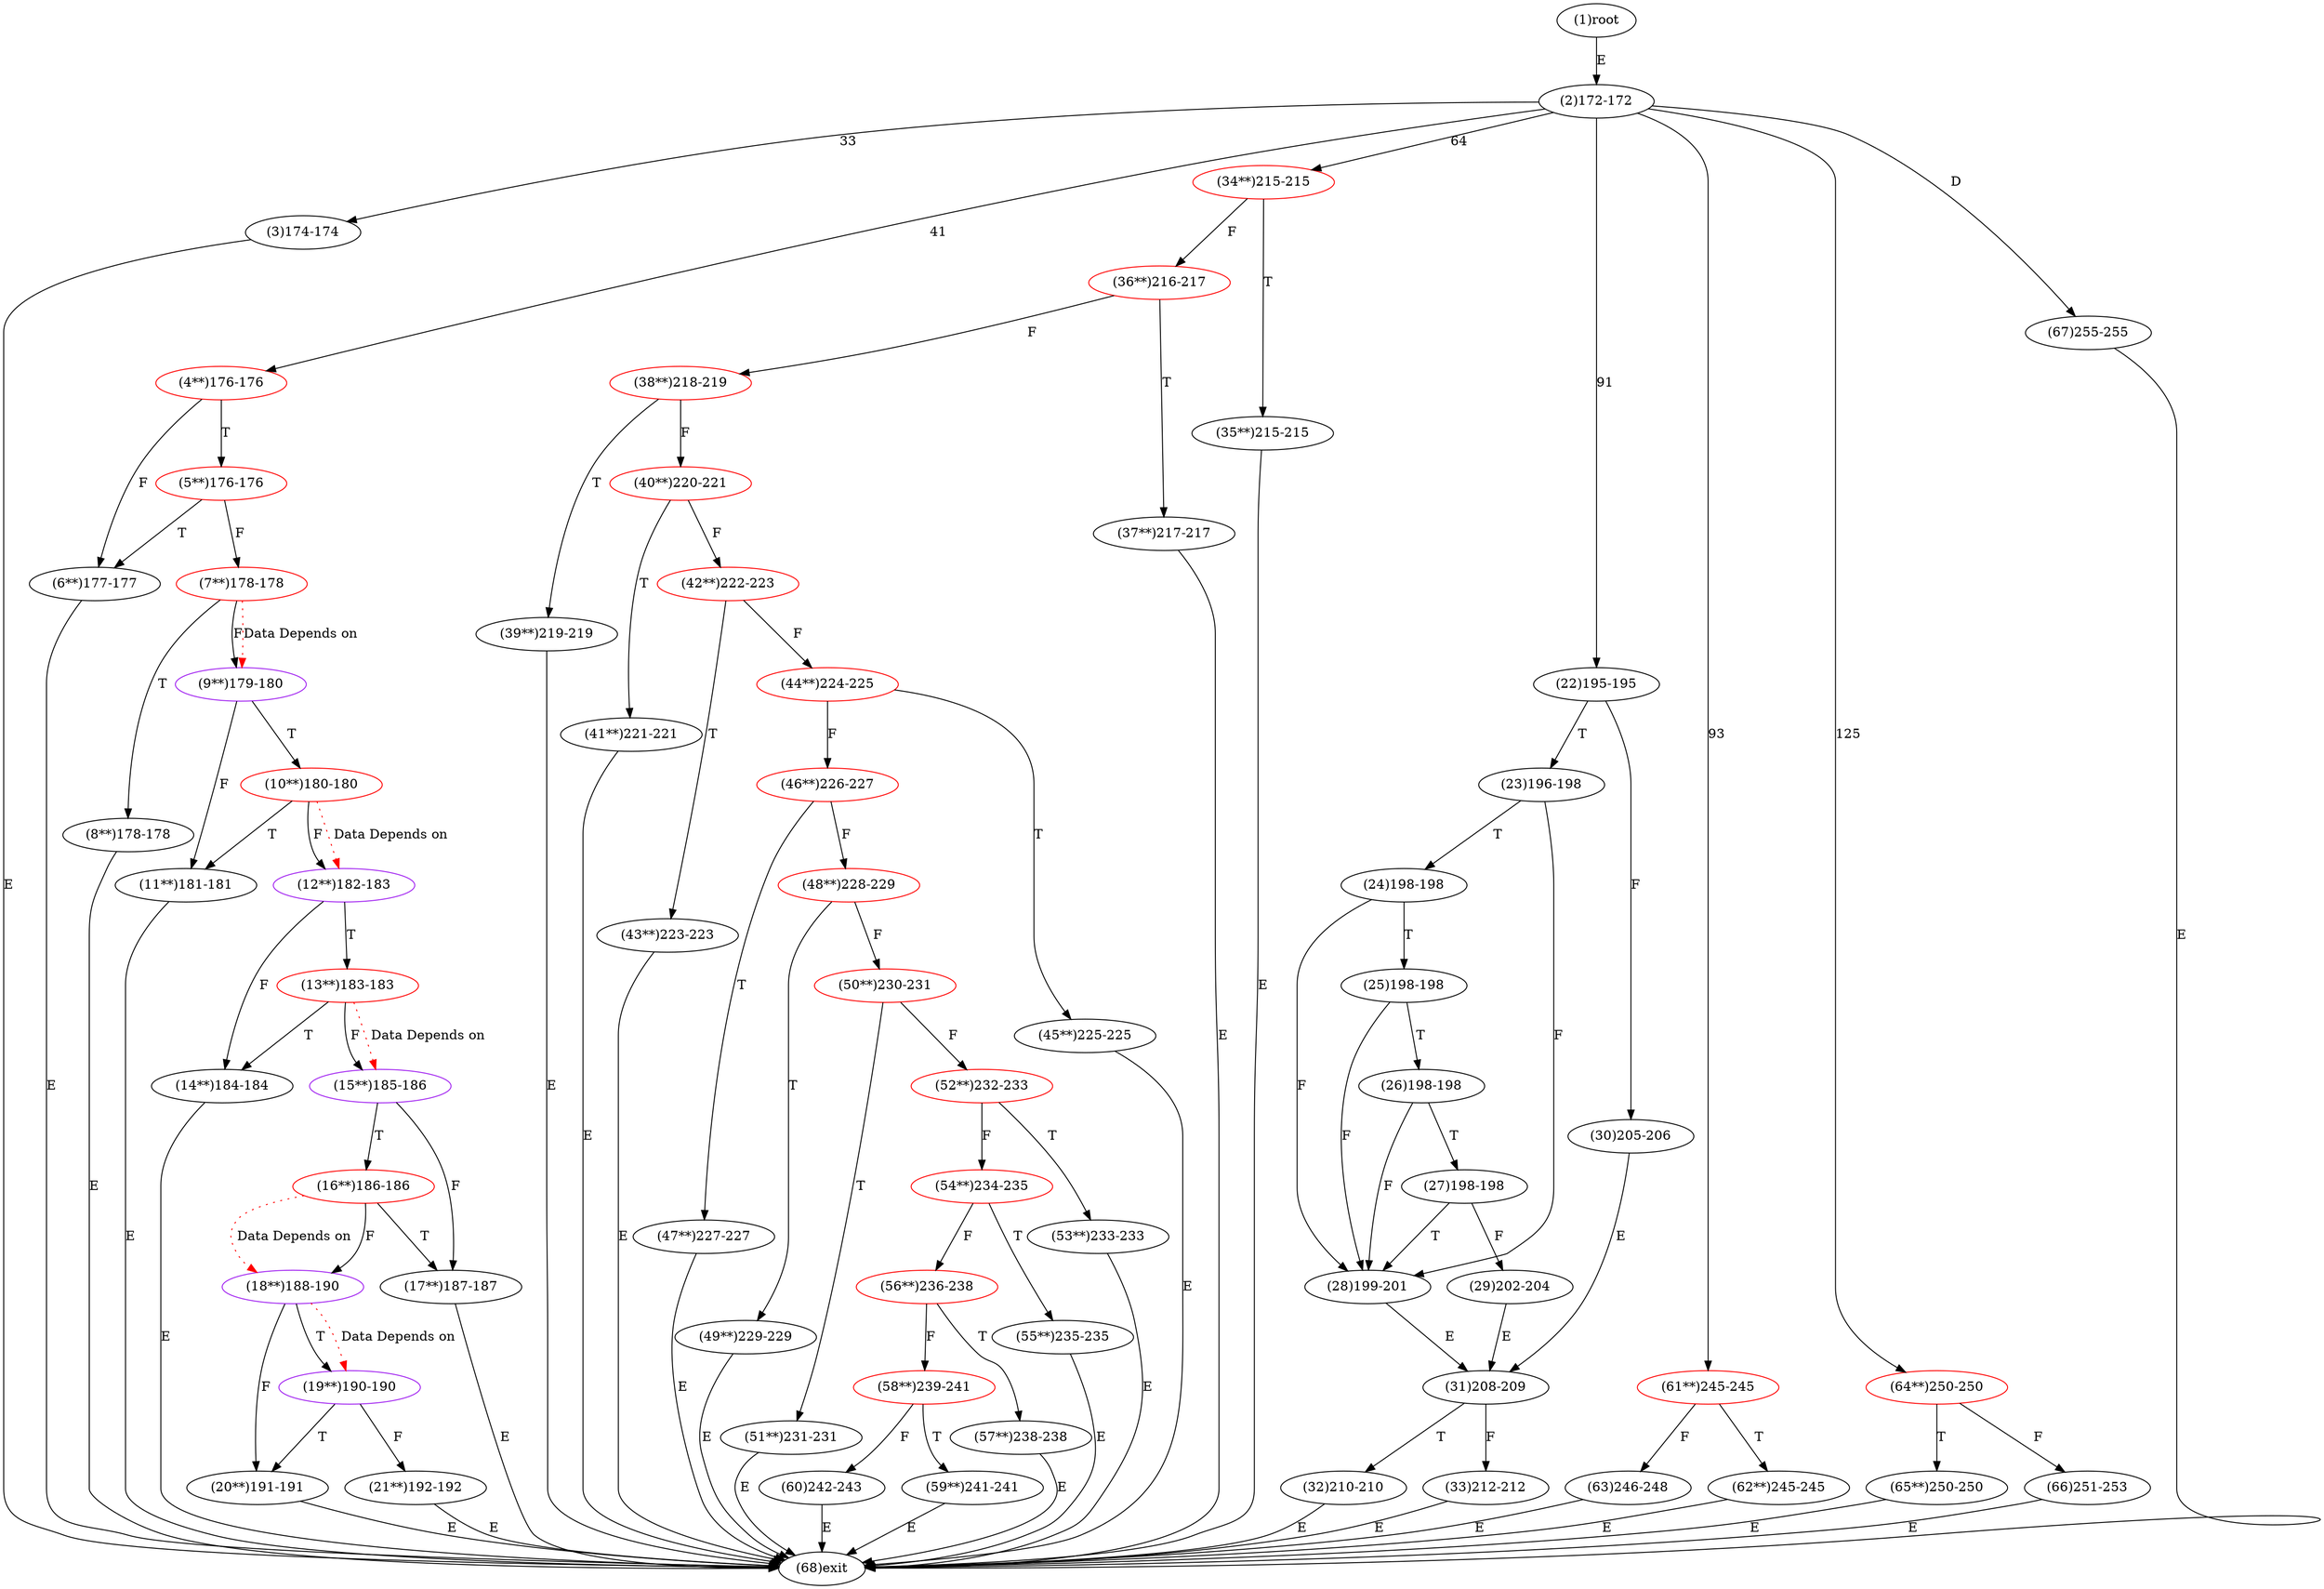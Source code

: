 digraph "" { 
1[ label="(1)root"];
2[ label="(2)172-172"];
3[ label="(3)174-174"];
4[ label="(4**)176-176",color=red];
5[ label="(5**)176-176",color=red];
6[ label="(6**)177-177"];
7[ label="(7**)178-178",color=red];
8[ label="(8**)178-178"];
9[ label="(9**)179-180",color=purple];
10[ label="(10**)180-180",color=red];
11[ label="(11**)181-181"];
12[ label="(12**)182-183",color=purple];
13[ label="(13**)183-183",color=red];
14[ label="(14**)184-184"];
15[ label="(15**)185-186",color=purple];
17[ label="(17**)187-187"];
16[ label="(16**)186-186",color=red];
19[ label="(19**)190-190",color=purple];
18[ label="(18**)188-190",color=purple];
21[ label="(21**)192-192"];
20[ label="(20**)191-191"];
23[ label="(23)196-198"];
22[ label="(22)195-195"];
25[ label="(25)198-198"];
24[ label="(24)198-198"];
27[ label="(27)198-198"];
26[ label="(26)198-198"];
29[ label="(29)202-204"];
28[ label="(28)199-201"];
31[ label="(31)208-209"];
30[ label="(30)205-206"];
34[ label="(34**)215-215",color=red];
35[ label="(35**)215-215"];
32[ label="(32)210-210"];
33[ label="(33)212-212"];
38[ label="(38**)218-219",color=red];
39[ label="(39**)219-219"];
36[ label="(36**)216-217",color=red];
37[ label="(37**)217-217"];
42[ label="(42**)222-223",color=red];
43[ label="(43**)223-223"];
40[ label="(40**)220-221",color=red];
41[ label="(41**)221-221"];
46[ label="(46**)226-227",color=red];
47[ label="(47**)227-227"];
44[ label="(44**)224-225",color=red];
45[ label="(45**)225-225"];
51[ label="(51**)231-231"];
50[ label="(50**)230-231",color=red];
49[ label="(49**)229-229"];
48[ label="(48**)228-229",color=red];
55[ label="(55**)235-235"];
54[ label="(54**)234-235",color=red];
53[ label="(53**)233-233"];
52[ label="(52**)232-233",color=red];
59[ label="(59**)241-241"];
58[ label="(58**)239-241",color=red];
57[ label="(57**)238-238"];
56[ label="(56**)236-238",color=red];
63[ label="(63)246-248"];
62[ label="(62**)245-245"];
61[ label="(61**)245-245",color=red];
60[ label="(60)242-243"];
68[ label="(68)exit"];
64[ label="(64**)250-250",color=red];
65[ label="(65**)250-250"];
66[ label="(66)251-253"];
67[ label="(67)255-255"];
1->2[ label="E"];
2->3[ label="33"];
2->4[ label="41"];
2->34[ label="64"];
2->22[ label="91"];
2->61[ label="93"];
2->64[ label="125"];
2->67[ label="D"];
3->68[ label="E"];
4->6[ label="F"];
4->5[ label="T"];
5->7[ label="F"];
5->6[ label="T"];
6->68[ label="E"];
7->9[ label="F"];
7->8[ label="T"];
8->68[ label="E"];
9->11[ label="F"];
9->10[ label="T"];
10->12[ label="F"];
10->11[ label="T"];
11->68[ label="E"];
12->14[ label="F"];
12->13[ label="T"];
13->15[ label="F"];
13->14[ label="T"];
14->68[ label="E"];
15->17[ label="F"];
15->16[ label="T"];
16->18[ label="F"];
16->17[ label="T"];
17->68[ label="E"];
18->20[ label="F"];
18->19[ label="T"];
19->21[ label="F"];
19->20[ label="T"];
20->68[ label="E"];
21->68[ label="E"];
22->30[ label="F"];
22->23[ label="T"];
23->28[ label="F"];
23->24[ label="T"];
24->28[ label="F"];
24->25[ label="T"];
25->28[ label="F"];
25->26[ label="T"];
26->28[ label="F"];
26->27[ label="T"];
27->29[ label="F"];
27->28[ label="T"];
28->31[ label="E"];
29->31[ label="E"];
30->31[ label="E"];
31->33[ label="F"];
31->32[ label="T"];
32->68[ label="E"];
33->68[ label="E"];
34->36[ label="F"];
34->35[ label="T"];
35->68[ label="E"];
36->38[ label="F"];
36->37[ label="T"];
37->68[ label="E"];
38->40[ label="F"];
38->39[ label="T"];
39->68[ label="E"];
40->42[ label="F"];
40->41[ label="T"];
41->68[ label="E"];
42->44[ label="F"];
42->43[ label="T"];
43->68[ label="E"];
44->46[ label="F"];
44->45[ label="T"];
45->68[ label="E"];
46->48[ label="F"];
46->47[ label="T"];
47->68[ label="E"];
48->50[ label="F"];
48->49[ label="T"];
49->68[ label="E"];
50->52[ label="F"];
50->51[ label="T"];
51->68[ label="E"];
52->54[ label="F"];
52->53[ label="T"];
53->68[ label="E"];
54->56[ label="F"];
54->55[ label="T"];
55->68[ label="E"];
56->58[ label="F"];
56->57[ label="T"];
57->68[ label="E"];
58->60[ label="F"];
58->59[ label="T"];
59->68[ label="E"];
60->68[ label="E"];
61->63[ label="F"];
61->62[ label="T"];
62->68[ label="E"];
63->68[ label="E"];
64->66[ label="F"];
64->65[ label="T"];
65->68[ label="E"];
66->68[ label="E"];
67->68[ label="E"];
7->9[ color="red" label="Data Depends on" style = dotted ];
10->12[ color="red" label="Data Depends on" style = dotted ];
13->15[ color="red" label="Data Depends on" style = dotted ];
16->18[ color="red" label="Data Depends on" style = dotted ];
18->19[ color="red" label="Data Depends on" style = dotted ];
}